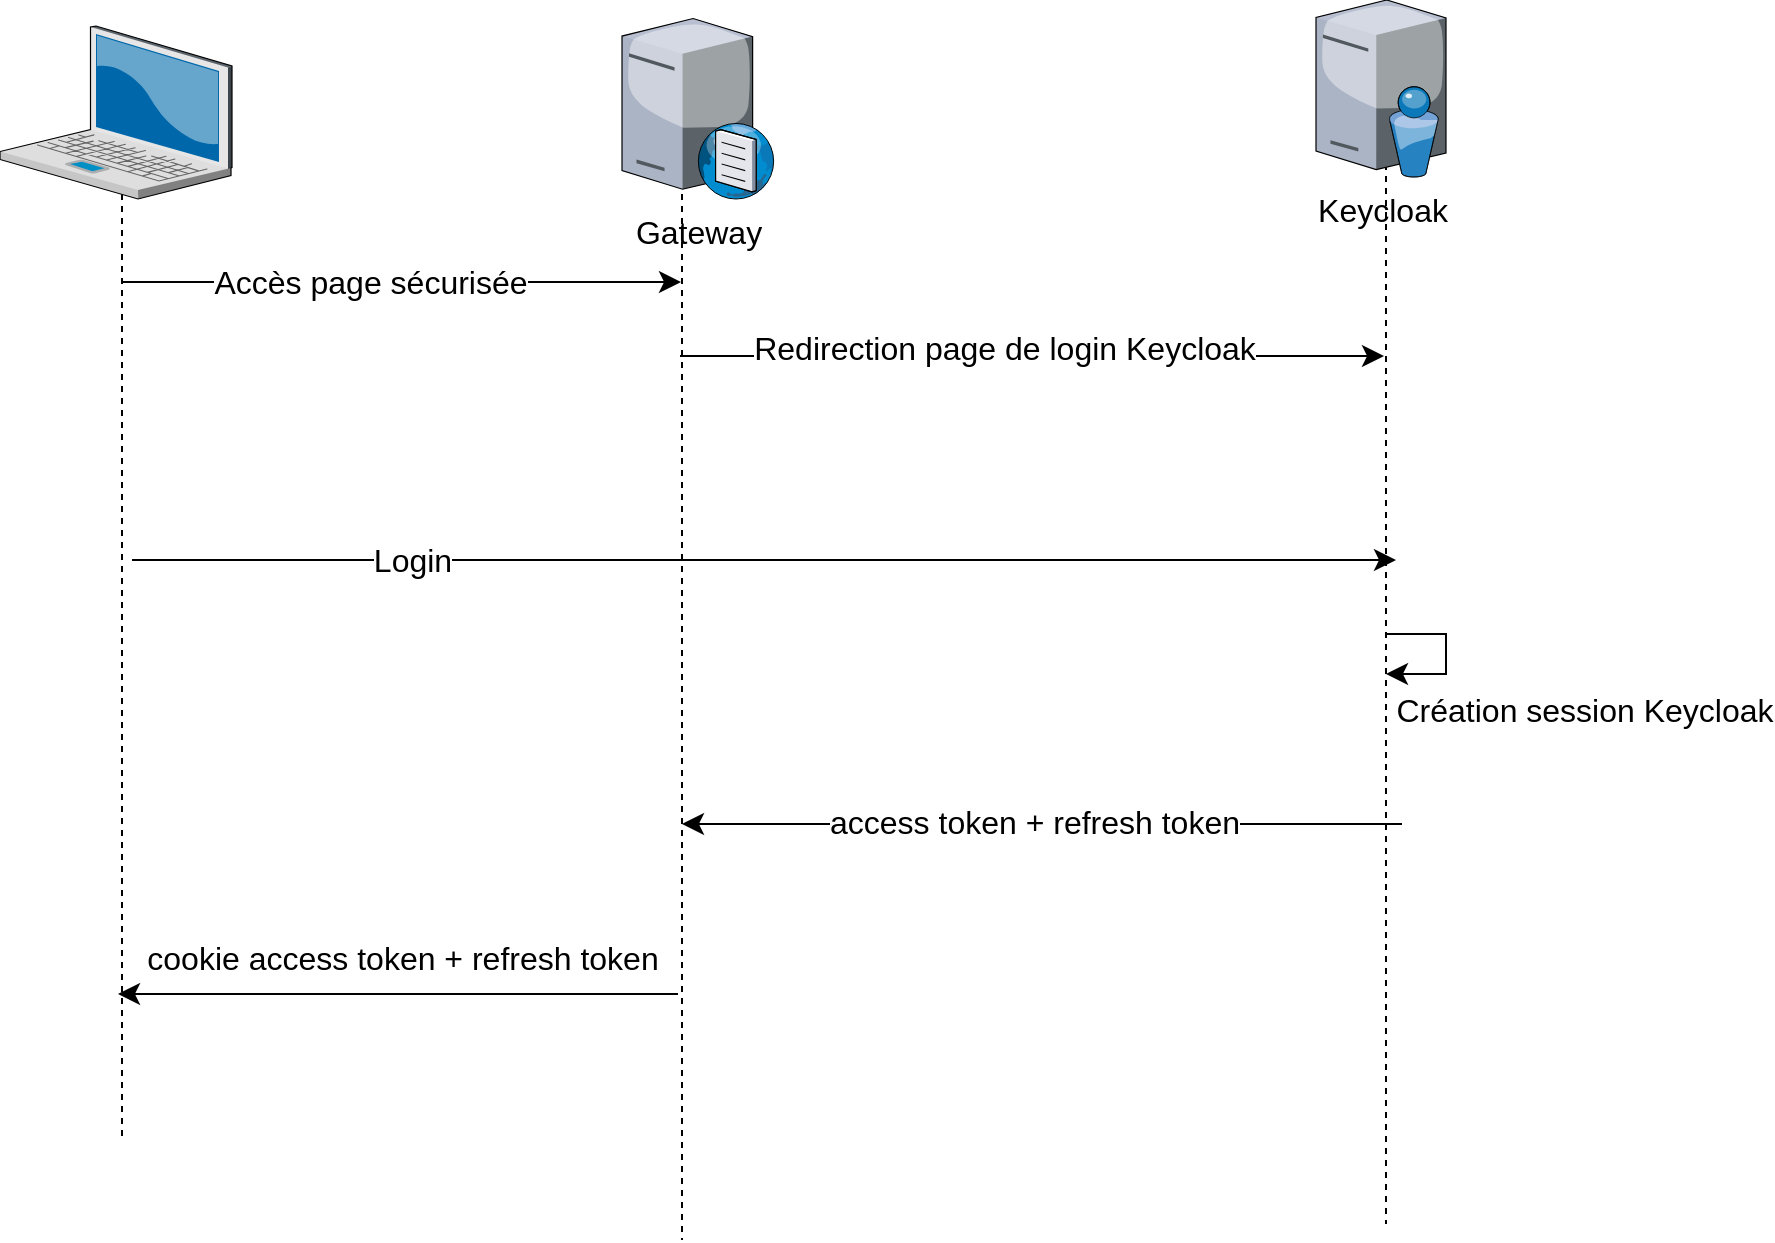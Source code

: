 <mxfile version="22.1.21" type="github">
  <diagram name="Page-1" id="NoCMix5AxapNaZjsdprf">
    <mxGraphModel dx="1834" dy="1324" grid="0" gridSize="10" guides="1" tooltips="1" connect="1" arrows="1" fold="1" page="0" pageScale="1" pageWidth="827" pageHeight="1169" math="0" shadow="0">
      <root>
        <mxCell id="0" />
        <mxCell id="1" parent="0" />
        <mxCell id="duX3-m8u0IR4x6bUEmk0-11" style="edgeStyle=none;curved=0;rounded=0;orthogonalLoop=1;jettySize=auto;html=1;fontSize=12;startSize=8;endSize=8;" edge="1" parent="1" source="duX3-m8u0IR4x6bUEmk0-7" target="duX3-m8u0IR4x6bUEmk0-9">
          <mxGeometry relative="1" as="geometry">
            <Array as="points">
              <mxPoint x="-39" y="-32" />
            </Array>
          </mxGeometry>
        </mxCell>
        <mxCell id="duX3-m8u0IR4x6bUEmk0-12" value="Accès page sécurisée" style="edgeLabel;html=1;align=center;verticalAlign=middle;resizable=0;points=[];fontSize=16;" vertex="1" connectable="0" parent="duX3-m8u0IR4x6bUEmk0-11">
          <mxGeometry x="-0.204" relative="1" as="geometry">
            <mxPoint x="13" as="offset" />
          </mxGeometry>
        </mxCell>
        <mxCell id="duX3-m8u0IR4x6bUEmk0-15" style="edgeStyle=none;curved=0;rounded=0;orthogonalLoop=1;jettySize=auto;html=1;fontSize=12;startSize=8;endSize=8;" edge="1" parent="1">
          <mxGeometry relative="1" as="geometry">
            <mxPoint x="-280" y="107" as="sourcePoint" />
            <mxPoint x="352" y="107" as="targetPoint" />
          </mxGeometry>
        </mxCell>
        <mxCell id="duX3-m8u0IR4x6bUEmk0-16" value="&lt;div&gt;Login&lt;/div&gt;" style="edgeLabel;html=1;align=center;verticalAlign=middle;resizable=0;points=[];fontSize=16;" vertex="1" connectable="0" parent="duX3-m8u0IR4x6bUEmk0-15">
          <mxGeometry x="0.449" y="-1" relative="1" as="geometry">
            <mxPoint x="-318" y="-1" as="offset" />
          </mxGeometry>
        </mxCell>
        <mxCell id="duX3-m8u0IR4x6bUEmk0-7" value="" style="shape=umlLifeline;perimeter=lifelinePerimeter;whiteSpace=wrap;html=1;container=1;dropTarget=0;collapsible=0;recursiveResize=0;outlineConnect=0;portConstraint=eastwest;newEdgeStyle={&quot;curved&quot;:0,&quot;rounded&quot;:0};participant=umlActor;fontSize=16;" vertex="1" parent="1">
          <mxGeometry x="-295" y="-128" width="20" height="526" as="geometry" />
        </mxCell>
        <mxCell id="duX3-m8u0IR4x6bUEmk0-13" style="edgeStyle=none;curved=0;rounded=0;orthogonalLoop=1;jettySize=auto;html=1;fontSize=12;startSize=8;endSize=8;" edge="1" parent="1">
          <mxGeometry relative="1" as="geometry">
            <mxPoint x="-6" y="5" as="sourcePoint" />
            <mxPoint x="346" y="5" as="targetPoint" />
          </mxGeometry>
        </mxCell>
        <mxCell id="duX3-m8u0IR4x6bUEmk0-14" value="Redirection page de login Keycloak" style="edgeLabel;html=1;align=center;verticalAlign=middle;resizable=0;points=[];fontSize=16;" vertex="1" connectable="0" parent="duX3-m8u0IR4x6bUEmk0-13">
          <mxGeometry x="-0.08" y="4" relative="1" as="geometry">
            <mxPoint as="offset" />
          </mxGeometry>
        </mxCell>
        <mxCell id="duX3-m8u0IR4x6bUEmk0-19" style="edgeStyle=none;curved=0;rounded=0;orthogonalLoop=1;jettySize=auto;html=1;fontSize=12;startSize=8;endSize=8;" edge="1" parent="1">
          <mxGeometry relative="1" as="geometry">
            <mxPoint x="-7" y="324" as="sourcePoint" />
            <mxPoint x="-287" y="324" as="targetPoint" />
          </mxGeometry>
        </mxCell>
        <mxCell id="duX3-m8u0IR4x6bUEmk0-20" value="cookie access token + refresh token" style="edgeLabel;html=1;align=center;verticalAlign=middle;resizable=0;points=[];fontSize=16;" vertex="1" connectable="0" parent="duX3-m8u0IR4x6bUEmk0-19">
          <mxGeometry x="-0.479" y="-3" relative="1" as="geometry">
            <mxPoint x="-65" y="-15" as="offset" />
          </mxGeometry>
        </mxCell>
        <mxCell id="duX3-m8u0IR4x6bUEmk0-9" value="" style="shape=umlLifeline;perimeter=lifelinePerimeter;whiteSpace=wrap;html=1;container=1;dropTarget=0;collapsible=0;recursiveResize=0;outlineConnect=0;portConstraint=eastwest;newEdgeStyle={&quot;curved&quot;:0,&quot;rounded&quot;:0};participant=umlActor;fontSize=16;" vertex="1" parent="1">
          <mxGeometry x="-15" y="-128" width="20" height="575" as="geometry" />
        </mxCell>
        <mxCell id="duX3-m8u0IR4x6bUEmk0-17" style="edgeStyle=none;curved=0;rounded=0;orthogonalLoop=1;jettySize=auto;html=1;fontSize=12;startSize=8;endSize=8;" edge="1" parent="1" target="duX3-m8u0IR4x6bUEmk0-9">
          <mxGeometry relative="1" as="geometry">
            <mxPoint x="355" y="239" as="sourcePoint" />
            <mxPoint x="3" y="239" as="targetPoint" />
          </mxGeometry>
        </mxCell>
        <mxCell id="duX3-m8u0IR4x6bUEmk0-18" value="access token + refresh token" style="edgeLabel;html=1;align=center;verticalAlign=middle;resizable=0;points=[];fontSize=16;" vertex="1" connectable="0" parent="duX3-m8u0IR4x6bUEmk0-17">
          <mxGeometry x="0.332" y="-1" relative="1" as="geometry">
            <mxPoint x="56" as="offset" />
          </mxGeometry>
        </mxCell>
        <mxCell id="duX3-m8u0IR4x6bUEmk0-10" value="" style="shape=umlLifeline;perimeter=lifelinePerimeter;whiteSpace=wrap;html=1;container=1;dropTarget=0;collapsible=0;recursiveResize=0;outlineConnect=0;portConstraint=eastwest;newEdgeStyle={&quot;curved&quot;:0,&quot;rounded&quot;:0};participant=umlActor;fontSize=16;" vertex="1" parent="1">
          <mxGeometry x="337" y="-131" width="20" height="570" as="geometry" />
        </mxCell>
        <mxCell id="duX3-m8u0IR4x6bUEmk0-24" style="edgeStyle=none;curved=0;rounded=0;orthogonalLoop=1;jettySize=auto;html=1;fontSize=12;startSize=8;endSize=8;" edge="1" parent="1" source="duX3-m8u0IR4x6bUEmk0-10" target="duX3-m8u0IR4x6bUEmk0-10">
          <mxGeometry relative="1" as="geometry" />
        </mxCell>
        <mxCell id="duX3-m8u0IR4x6bUEmk0-25" value="&lt;div&gt;Création session Keycloak&lt;/div&gt;" style="edgeLabel;html=1;align=center;verticalAlign=middle;resizable=0;points=[];fontSize=16;" vertex="1" connectable="0" parent="duX3-m8u0IR4x6bUEmk0-24">
          <mxGeometry x="-0.593" y="1" relative="1" as="geometry">
            <mxPoint x="82" y="39" as="offset" />
          </mxGeometry>
        </mxCell>
        <mxCell id="duX3-m8u0IR4x6bUEmk0-27" value="Keycloak" style="verticalLabelPosition=bottom;sketch=0;aspect=fixed;html=1;verticalAlign=top;strokeColor=none;align=center;outlineConnect=0;shape=mxgraph.citrix.directory_server;fontSize=16;" vertex="1" parent="1">
          <mxGeometry x="312" y="-173" width="65" height="88.5" as="geometry" />
        </mxCell>
        <mxCell id="duX3-m8u0IR4x6bUEmk0-28" value="Gateway" style="verticalLabelPosition=bottom;sketch=0;aspect=fixed;html=1;verticalAlign=top;strokeColor=none;align=center;outlineConnect=0;shape=mxgraph.citrix.dns_server;fontSize=16;" vertex="1" parent="1">
          <mxGeometry x="-35" y="-166" width="76.5" height="92.5" as="geometry" />
        </mxCell>
        <mxCell id="duX3-m8u0IR4x6bUEmk0-29" value="" style="verticalLabelPosition=bottom;sketch=0;aspect=fixed;html=1;verticalAlign=top;strokeColor=none;align=center;outlineConnect=0;shape=mxgraph.citrix.laptop_2;fontSize=16;" vertex="1" parent="1">
          <mxGeometry x="-346" y="-160" width="116" height="86.5" as="geometry" />
        </mxCell>
      </root>
    </mxGraphModel>
  </diagram>
</mxfile>
